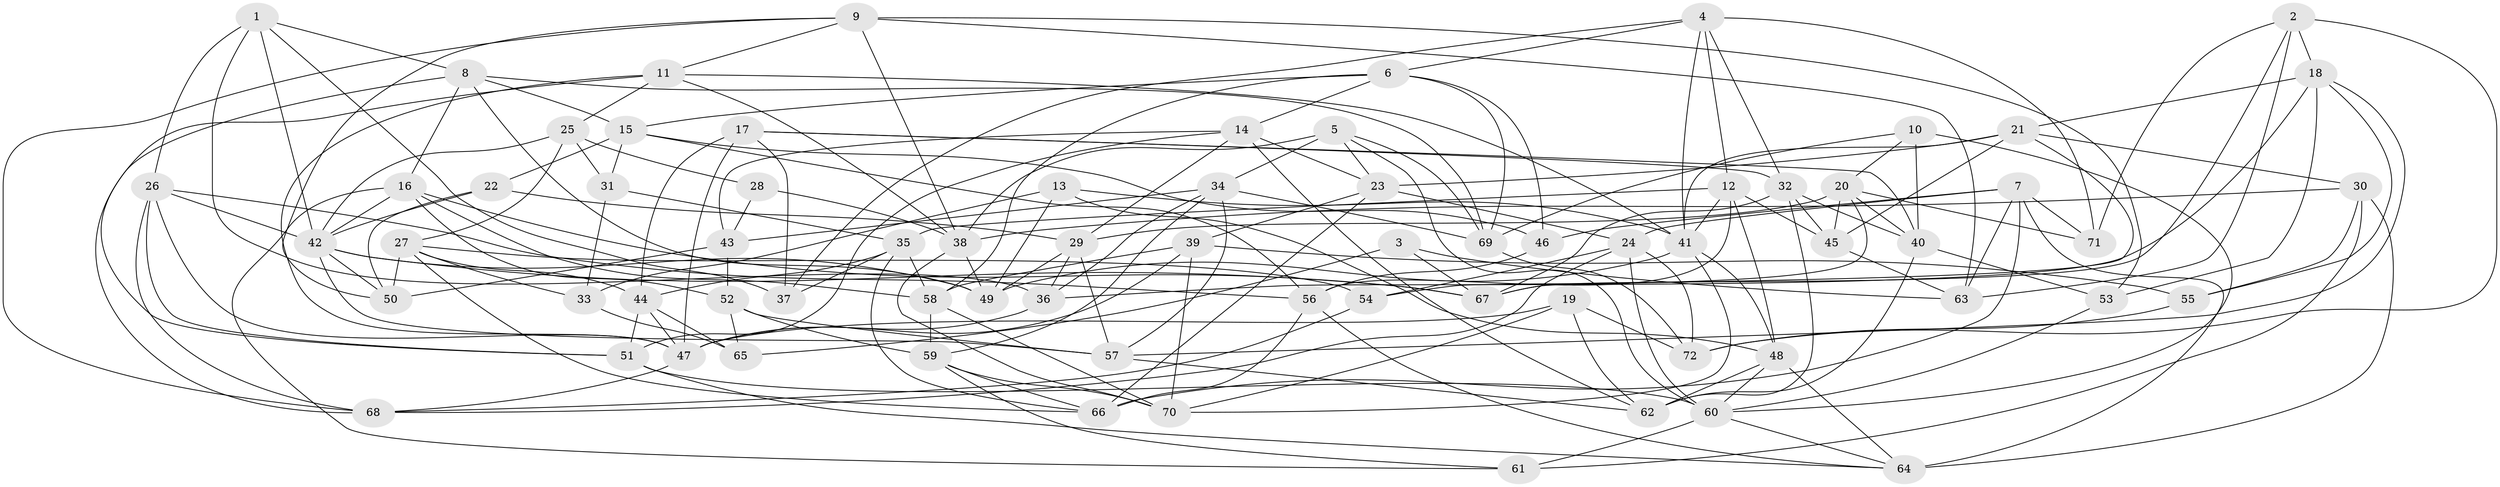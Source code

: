 // original degree distribution, {4: 1.0}
// Generated by graph-tools (version 1.1) at 2025/03/03/09/25 03:03:02]
// undirected, 72 vertices, 197 edges
graph export_dot {
graph [start="1"]
  node [color=gray90,style=filled];
  1;
  2;
  3;
  4;
  5;
  6;
  7;
  8;
  9;
  10;
  11;
  12;
  13;
  14;
  15;
  16;
  17;
  18;
  19;
  20;
  21;
  22;
  23;
  24;
  25;
  26;
  27;
  28;
  29;
  30;
  31;
  32;
  33;
  34;
  35;
  36;
  37;
  38;
  39;
  40;
  41;
  42;
  43;
  44;
  45;
  46;
  47;
  48;
  49;
  50;
  51;
  52;
  53;
  54;
  55;
  56;
  57;
  58;
  59;
  60;
  61;
  62;
  63;
  64;
  65;
  66;
  67;
  68;
  69;
  70;
  71;
  72;
  1 -- 8 [weight=1.0];
  1 -- 26 [weight=1.0];
  1 -- 36 [weight=2.0];
  1 -- 37 [weight=1.0];
  1 -- 42 [weight=1.0];
  2 -- 18 [weight=1.0];
  2 -- 63 [weight=1.0];
  2 -- 67 [weight=1.0];
  2 -- 71 [weight=1.0];
  2 -- 72 [weight=2.0];
  3 -- 63 [weight=1.0];
  3 -- 65 [weight=2.0];
  3 -- 67 [weight=1.0];
  4 -- 6 [weight=1.0];
  4 -- 12 [weight=1.0];
  4 -- 32 [weight=1.0];
  4 -- 37 [weight=1.0];
  4 -- 41 [weight=1.0];
  4 -- 71 [weight=1.0];
  5 -- 23 [weight=1.0];
  5 -- 34 [weight=1.0];
  5 -- 38 [weight=2.0];
  5 -- 60 [weight=1.0];
  5 -- 69 [weight=1.0];
  6 -- 14 [weight=1.0];
  6 -- 15 [weight=1.0];
  6 -- 46 [weight=1.0];
  6 -- 58 [weight=1.0];
  6 -- 69 [weight=1.0];
  7 -- 24 [weight=1.0];
  7 -- 46 [weight=1.0];
  7 -- 63 [weight=1.0];
  7 -- 64 [weight=1.0];
  7 -- 66 [weight=1.0];
  7 -- 71 [weight=1.0];
  8 -- 15 [weight=1.0];
  8 -- 16 [weight=1.0];
  8 -- 49 [weight=1.0];
  8 -- 51 [weight=1.0];
  8 -- 69 [weight=1.0];
  9 -- 11 [weight=1.0];
  9 -- 38 [weight=1.0];
  9 -- 50 [weight=1.0];
  9 -- 53 [weight=1.0];
  9 -- 63 [weight=1.0];
  9 -- 68 [weight=1.0];
  10 -- 20 [weight=1.0];
  10 -- 40 [weight=1.0];
  10 -- 60 [weight=1.0];
  10 -- 69 [weight=1.0];
  11 -- 25 [weight=1.0];
  11 -- 38 [weight=1.0];
  11 -- 41 [weight=1.0];
  11 -- 47 [weight=1.0];
  11 -- 68 [weight=1.0];
  12 -- 35 [weight=1.0];
  12 -- 41 [weight=1.0];
  12 -- 45 [weight=1.0];
  12 -- 48 [weight=1.0];
  12 -- 56 [weight=1.0];
  13 -- 33 [weight=1.0];
  13 -- 41 [weight=1.0];
  13 -- 48 [weight=1.0];
  13 -- 49 [weight=1.0];
  14 -- 23 [weight=1.0];
  14 -- 29 [weight=1.0];
  14 -- 43 [weight=1.0];
  14 -- 51 [weight=1.0];
  14 -- 62 [weight=1.0];
  15 -- 22 [weight=1.0];
  15 -- 31 [weight=1.0];
  15 -- 46 [weight=1.0];
  15 -- 56 [weight=1.0];
  16 -- 42 [weight=1.0];
  16 -- 52 [weight=1.0];
  16 -- 58 [weight=1.0];
  16 -- 61 [weight=1.0];
  16 -- 67 [weight=1.0];
  17 -- 32 [weight=1.0];
  17 -- 37 [weight=1.0];
  17 -- 40 [weight=1.0];
  17 -- 44 [weight=1.0];
  17 -- 47 [weight=2.0];
  18 -- 21 [weight=1.0];
  18 -- 36 [weight=1.0];
  18 -- 53 [weight=1.0];
  18 -- 55 [weight=1.0];
  18 -- 57 [weight=1.0];
  19 -- 47 [weight=1.0];
  19 -- 62 [weight=1.0];
  19 -- 70 [weight=1.0];
  19 -- 72 [weight=1.0];
  20 -- 29 [weight=1.0];
  20 -- 40 [weight=1.0];
  20 -- 45 [weight=1.0];
  20 -- 54 [weight=1.0];
  20 -- 71 [weight=1.0];
  21 -- 23 [weight=1.0];
  21 -- 30 [weight=1.0];
  21 -- 41 [weight=1.0];
  21 -- 45 [weight=1.0];
  21 -- 67 [weight=1.0];
  22 -- 29 [weight=1.0];
  22 -- 42 [weight=1.0];
  22 -- 50 [weight=1.0];
  23 -- 24 [weight=1.0];
  23 -- 39 [weight=1.0];
  23 -- 66 [weight=1.0];
  24 -- 54 [weight=1.0];
  24 -- 60 [weight=1.0];
  24 -- 68 [weight=1.0];
  24 -- 72 [weight=1.0];
  25 -- 27 [weight=1.0];
  25 -- 28 [weight=1.0];
  25 -- 31 [weight=1.0];
  25 -- 42 [weight=2.0];
  26 -- 42 [weight=1.0];
  26 -- 47 [weight=1.0];
  26 -- 51 [weight=1.0];
  26 -- 56 [weight=1.0];
  26 -- 68 [weight=1.0];
  27 -- 33 [weight=2.0];
  27 -- 44 [weight=1.0];
  27 -- 50 [weight=2.0];
  27 -- 54 [weight=3.0];
  27 -- 66 [weight=1.0];
  28 -- 38 [weight=2.0];
  28 -- 43 [weight=1.0];
  29 -- 36 [weight=1.0];
  29 -- 49 [weight=1.0];
  29 -- 57 [weight=1.0];
  30 -- 38 [weight=2.0];
  30 -- 55 [weight=1.0];
  30 -- 61 [weight=1.0];
  30 -- 64 [weight=1.0];
  31 -- 33 [weight=1.0];
  31 -- 35 [weight=1.0];
  32 -- 40 [weight=1.0];
  32 -- 45 [weight=1.0];
  32 -- 62 [weight=1.0];
  32 -- 67 [weight=1.0];
  33 -- 65 [weight=2.0];
  34 -- 36 [weight=1.0];
  34 -- 43 [weight=1.0];
  34 -- 57 [weight=1.0];
  34 -- 59 [weight=1.0];
  34 -- 69 [weight=1.0];
  35 -- 37 [weight=1.0];
  35 -- 44 [weight=1.0];
  35 -- 58 [weight=1.0];
  35 -- 66 [weight=1.0];
  36 -- 47 [weight=1.0];
  38 -- 49 [weight=1.0];
  38 -- 70 [weight=1.0];
  39 -- 47 [weight=2.0];
  39 -- 55 [weight=1.0];
  39 -- 58 [weight=1.0];
  39 -- 70 [weight=1.0];
  40 -- 53 [weight=1.0];
  40 -- 62 [weight=1.0];
  41 -- 48 [weight=1.0];
  41 -- 49 [weight=1.0];
  41 -- 70 [weight=1.0];
  42 -- 49 [weight=1.0];
  42 -- 50 [weight=1.0];
  42 -- 57 [weight=1.0];
  42 -- 67 [weight=1.0];
  43 -- 50 [weight=1.0];
  43 -- 52 [weight=2.0];
  44 -- 47 [weight=1.0];
  44 -- 51 [weight=1.0];
  44 -- 65 [weight=1.0];
  45 -- 63 [weight=2.0];
  46 -- 56 [weight=1.0];
  47 -- 68 [weight=1.0];
  48 -- 60 [weight=1.0];
  48 -- 62 [weight=1.0];
  48 -- 64 [weight=1.0];
  51 -- 60 [weight=1.0];
  51 -- 64 [weight=1.0];
  52 -- 57 [weight=1.0];
  52 -- 59 [weight=1.0];
  52 -- 65 [weight=1.0];
  53 -- 60 [weight=1.0];
  54 -- 68 [weight=1.0];
  55 -- 72 [weight=1.0];
  56 -- 64 [weight=1.0];
  56 -- 66 [weight=1.0];
  57 -- 62 [weight=1.0];
  58 -- 59 [weight=1.0];
  58 -- 70 [weight=1.0];
  59 -- 61 [weight=1.0];
  59 -- 66 [weight=1.0];
  59 -- 70 [weight=1.0];
  60 -- 61 [weight=1.0];
  60 -- 64 [weight=1.0];
  69 -- 72 [weight=1.0];
}
